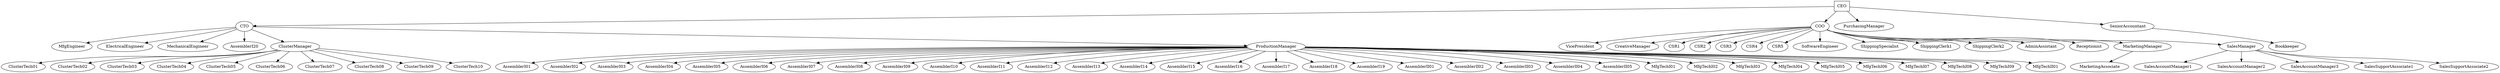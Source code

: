 strict digraph "aoorgchart" {
        CEO [shape = box];
        CEO -> {CTO COO PurchasingManager SeniorAccountant};
        SeniorAccountant -> {Bookkeeper};
	COO -> {VicePresident CreativeManager CSR1 CSR2 CSR3 CSR4 CSR5 SoftwareEngineer ShippingSpecialist ShippingClerk1 ShippingClerk2 AdminAssistant Receptionist MarketingManager SalesManager};
	MarketingManager -> {MarketingAssociate};
	SalesManager -> {SalesAccountManager1 SalesAccountManager2 SalesAccountManager3 SalesSupportAssociate1 SalesSupportAssociate2};
        CTO -> {MfgEngineer ElectricalEngineer MechanicalEngineer AssemblerI20 ClusterManager ProductionManager};
        ClusterManager -> ClusterTech01;
        ClusterManager -> ClusterTech02;
        ClusterManager -> ClusterTech03;
        ClusterManager -> ClusterTech04;
        ClusterManager -> ClusterTech05;
        ClusterManager -> ClusterTech06;
        ClusterManager -> ClusterTech07;
        ClusterManager -> ClusterTech08;
        ClusterManager -> ClusterTech09;
        ClusterManager -> ClusterTech10;
        ProductionManager -> AssemblerI01;
        ProductionManager -> AssemblerI02;
        ProductionManager -> AssemblerI03;
        ProductionManager -> AssemblerI04;
        ProductionManager -> AssemblerI05;
        ProductionManager -> AssemblerI06;
        ProductionManager -> AssemblerI07;
        ProductionManager -> AssemblerI08;
        ProductionManager -> AssemblerI09;
        ProductionManager -> AssemblerI10;
        ProductionManager -> AssemblerI11;
        ProductionManager -> AssemblerI12;
        ProductionManager -> AssemblerI13;
        ProductionManager -> AssemblerI14;
        ProductionManager -> AssemblerI15;
        ProductionManager -> AssemblerI16;
        ProductionManager -> AssemblerI17;
        ProductionManager -> AssemblerI18;
        ProductionManager -> AssemblerI19;
        ProductionManager -> AssemblerII01;
        ProductionManager -> AssemblerII02;
        ProductionManager -> AssemblerII03;
        ProductionManager -> AssemblerII04;
        ProductionManager -> AssemblerII05;
        ProductionManager -> MfgTechI01;
        ProductionManager -> MfgTechI02;
        ProductionManager -> MfgTechI03;
        ProductionManager -> MfgTechI04;
        ProductionManager -> MfgTechI05;
        ProductionManager -> MfgTechI06;
        ProductionManager -> MfgTechI07;
        ProductionManager -> MfgTechI08;
        ProductionManager -> MfgTechI09;
        ProductionManager -> MfgTechII01;
      }
